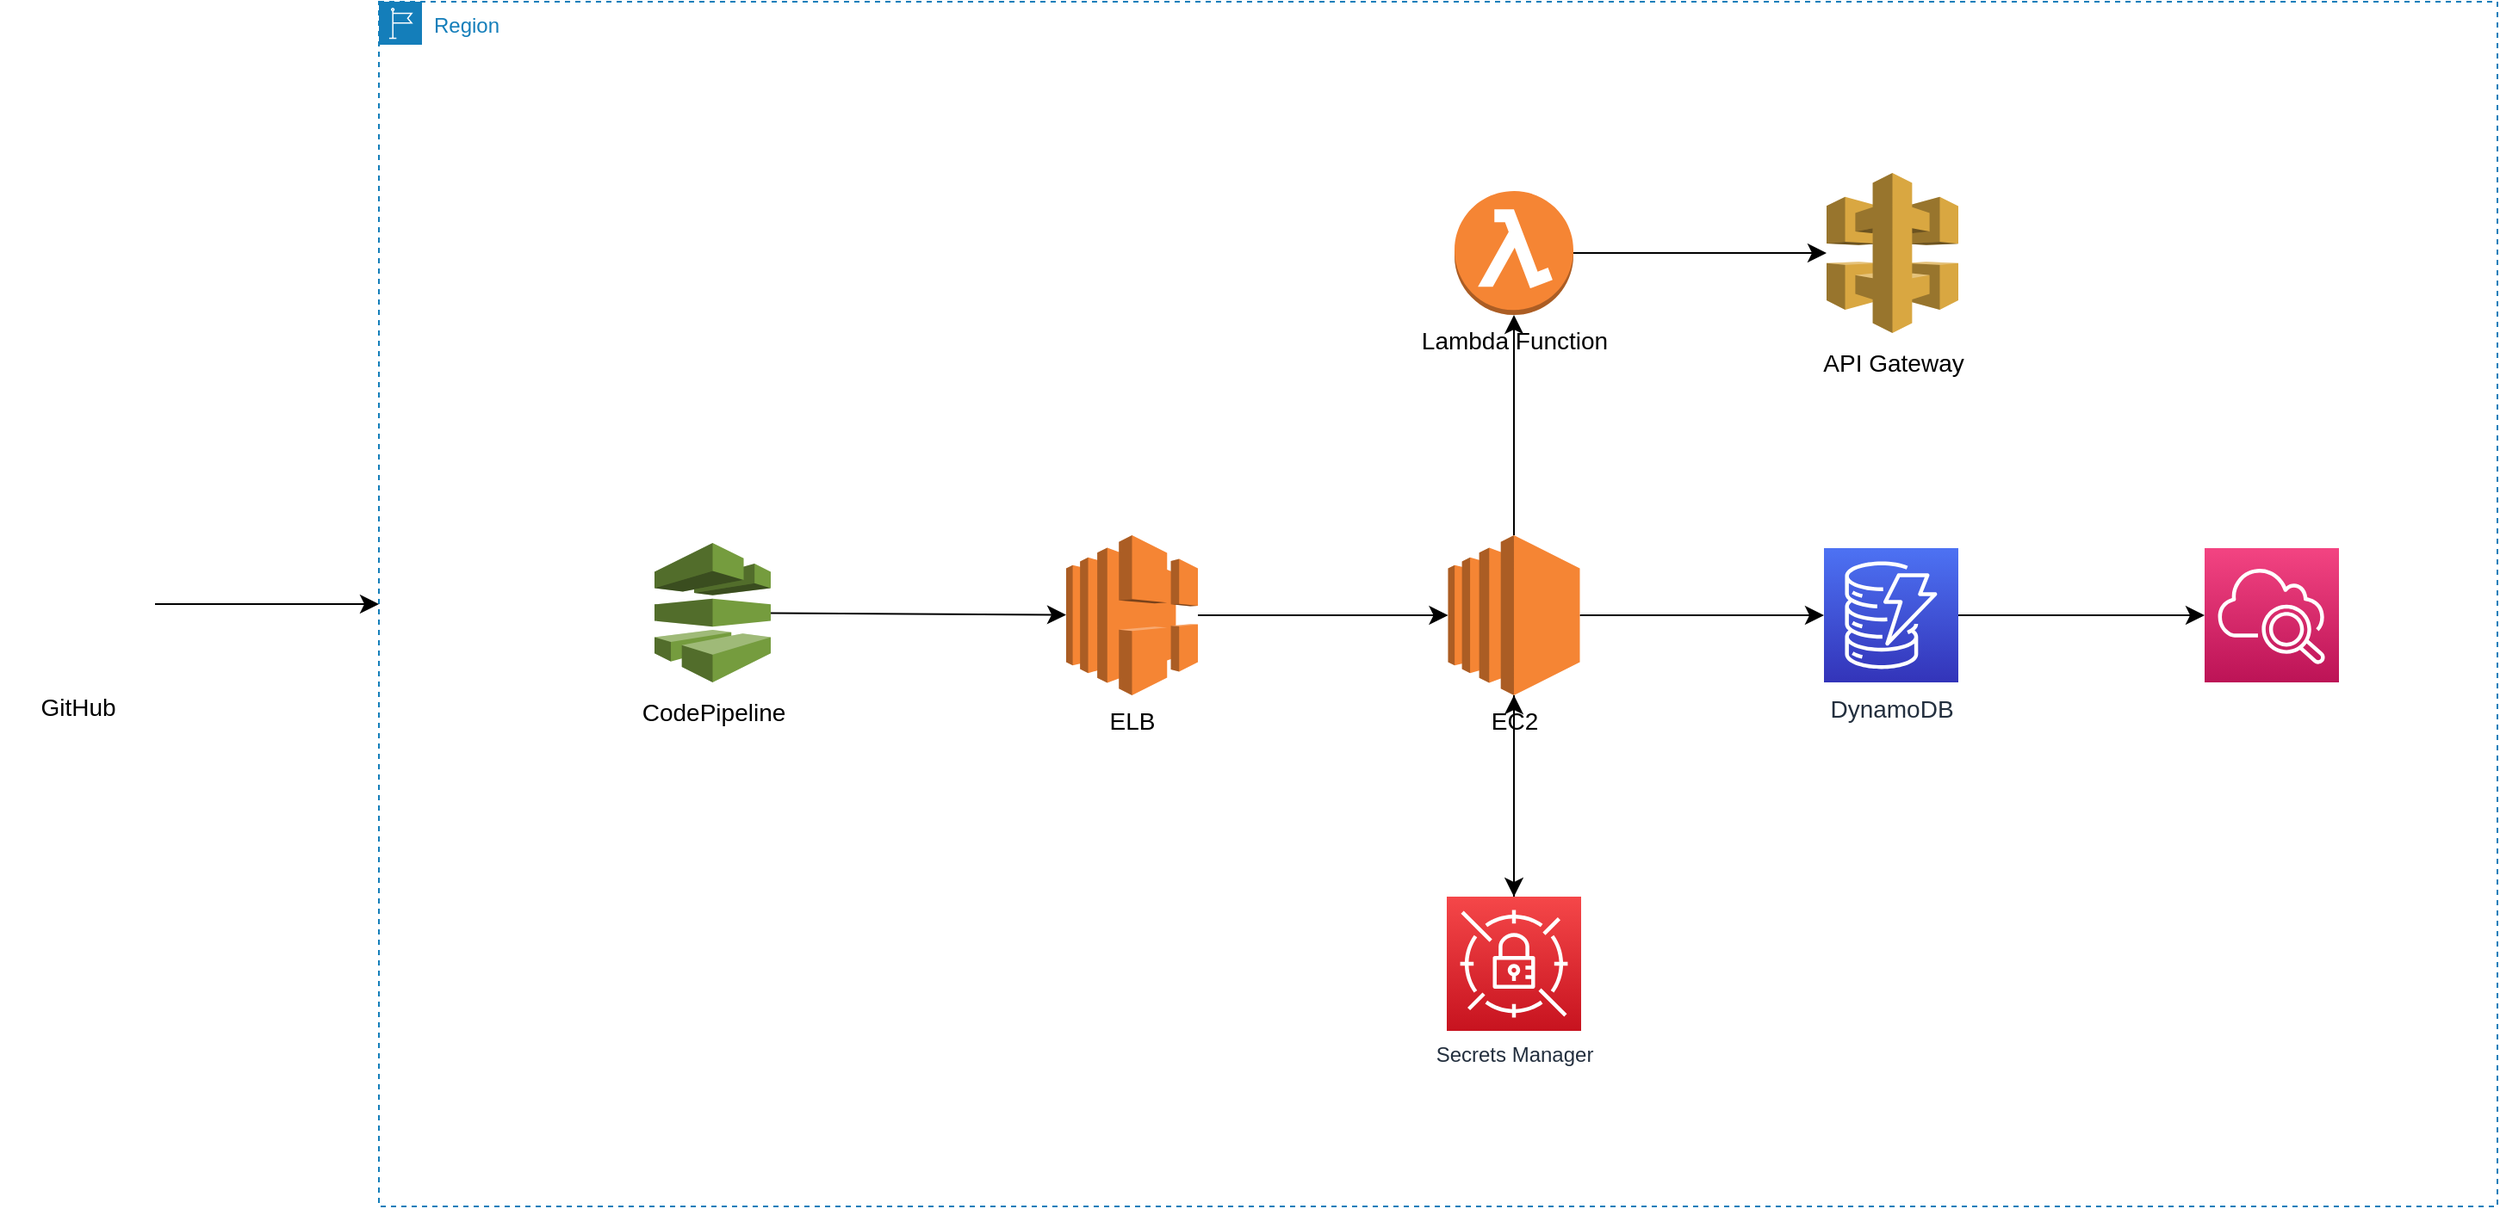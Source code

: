 <mxfile version="21.0.6" type="github">
  <diagram name="Page-1" id="pJ5dkr3fJvYHICoJxLEp">
    <mxGraphModel dx="1387" dy="1188" grid="1" gridSize="10" guides="1" tooltips="1" connect="1" arrows="1" fold="1" page="1" pageScale="1" pageWidth="850" pageHeight="1100" math="0" shadow="0">
      <root>
        <mxCell id="0" />
        <mxCell id="1" parent="0" />
        <mxCell id="liZ0aCMdzfr0tDYxdN_o-2" value="Region" style="points=[[0,0],[0.25,0],[0.5,0],[0.75,0],[1,0],[1,0.25],[1,0.5],[1,0.75],[1,1],[0.75,1],[0.5,1],[0.25,1],[0,1],[0,0.75],[0,0.5],[0,0.25]];outlineConnect=0;gradientColor=none;html=1;whiteSpace=wrap;fontSize=12;fontStyle=0;container=1;pointerEvents=0;collapsible=0;recursiveResize=0;shape=mxgraph.aws4.group;grIcon=mxgraph.aws4.group_region;strokeColor=#147EBA;fillColor=none;verticalAlign=top;align=left;spacingLeft=30;fontColor=#147EBA;dashed=1;" vertex="1" parent="1">
          <mxGeometry x="280" y="180" width="1230" height="700" as="geometry" />
        </mxCell>
        <mxCell id="liZ0aCMdzfr0tDYxdN_o-14" style="edgeStyle=none;curved=1;rounded=0;orthogonalLoop=1;jettySize=auto;html=1;fontSize=12;startSize=8;endSize=8;" edge="1" parent="liZ0aCMdzfr0tDYxdN_o-2" source="liZ0aCMdzfr0tDYxdN_o-3" target="liZ0aCMdzfr0tDYxdN_o-5">
          <mxGeometry relative="1" as="geometry" />
        </mxCell>
        <mxCell id="liZ0aCMdzfr0tDYxdN_o-25" style="edgeStyle=none;curved=1;rounded=0;orthogonalLoop=1;jettySize=auto;html=1;fontSize=12;startSize=8;endSize=8;" edge="1" parent="liZ0aCMdzfr0tDYxdN_o-2" source="liZ0aCMdzfr0tDYxdN_o-3" target="liZ0aCMdzfr0tDYxdN_o-24">
          <mxGeometry relative="1" as="geometry" />
        </mxCell>
        <mxCell id="liZ0aCMdzfr0tDYxdN_o-35" style="edgeStyle=none;curved=1;rounded=0;orthogonalLoop=1;jettySize=auto;html=1;fontSize=12;startSize=8;endSize=8;" edge="1" parent="liZ0aCMdzfr0tDYxdN_o-2" source="liZ0aCMdzfr0tDYxdN_o-3" target="liZ0aCMdzfr0tDYxdN_o-33">
          <mxGeometry relative="1" as="geometry" />
        </mxCell>
        <mxCell id="liZ0aCMdzfr0tDYxdN_o-3" value="&lt;font style=&quot;font-size: 14px;&quot;&gt;EC2&lt;/font&gt;" style="outlineConnect=0;dashed=0;verticalLabelPosition=bottom;verticalAlign=top;align=center;html=1;shape=mxgraph.aws3.ec2;fillColor=#F58534;gradientColor=none;" vertex="1" parent="liZ0aCMdzfr0tDYxdN_o-2">
          <mxGeometry x="620.75" y="310" width="76.5" height="93" as="geometry" />
        </mxCell>
        <mxCell id="liZ0aCMdzfr0tDYxdN_o-16" style="edgeStyle=none;curved=1;rounded=0;orthogonalLoop=1;jettySize=auto;html=1;fontSize=12;startSize=8;endSize=8;" edge="1" parent="liZ0aCMdzfr0tDYxdN_o-2" source="liZ0aCMdzfr0tDYxdN_o-6" target="liZ0aCMdzfr0tDYxdN_o-3">
          <mxGeometry relative="1" as="geometry" />
        </mxCell>
        <mxCell id="liZ0aCMdzfr0tDYxdN_o-6" value="&lt;font style=&quot;font-size: 14px;&quot;&gt;ELB&lt;/font&gt;" style="outlineConnect=0;dashed=0;verticalLabelPosition=bottom;verticalAlign=top;align=center;html=1;shape=mxgraph.aws3.elastic_load_balancing;fillColor=#F58534;gradientColor=none;" vertex="1" parent="liZ0aCMdzfr0tDYxdN_o-2">
          <mxGeometry x="399" y="310" width="76.5" height="93" as="geometry" />
        </mxCell>
        <mxCell id="liZ0aCMdzfr0tDYxdN_o-37" style="edgeStyle=none;curved=1;rounded=0;orthogonalLoop=1;jettySize=auto;html=1;entryX=0;entryY=0.5;entryDx=0;entryDy=0;entryPerimeter=0;fontSize=12;startSize=8;endSize=8;" edge="1" parent="liZ0aCMdzfr0tDYxdN_o-2" source="liZ0aCMdzfr0tDYxdN_o-5" target="liZ0aCMdzfr0tDYxdN_o-36">
          <mxGeometry relative="1" as="geometry" />
        </mxCell>
        <mxCell id="liZ0aCMdzfr0tDYxdN_o-5" value="&lt;font style=&quot;font-size: 14px;&quot;&gt;DynamoDB&lt;/font&gt;" style="sketch=0;points=[[0,0,0],[0.25,0,0],[0.5,0,0],[0.75,0,0],[1,0,0],[0,1,0],[0.25,1,0],[0.5,1,0],[0.75,1,0],[1,1,0],[0,0.25,0],[0,0.5,0],[0,0.75,0],[1,0.25,0],[1,0.5,0],[1,0.75,0]];outlineConnect=0;fontColor=#232F3E;gradientColor=#4D72F3;gradientDirection=north;fillColor=#3334B9;strokeColor=#ffffff;dashed=0;verticalLabelPosition=bottom;verticalAlign=top;align=center;html=1;fontSize=12;fontStyle=0;aspect=fixed;shape=mxgraph.aws4.resourceIcon;resIcon=mxgraph.aws4.dynamodb;" vertex="1" parent="liZ0aCMdzfr0tDYxdN_o-2">
          <mxGeometry x="839" y="317.5" width="78" height="78" as="geometry" />
        </mxCell>
        <mxCell id="liZ0aCMdzfr0tDYxdN_o-26" style="edgeStyle=none;curved=1;rounded=0;orthogonalLoop=1;jettySize=auto;html=1;fontSize=12;startSize=8;endSize=8;" edge="1" parent="liZ0aCMdzfr0tDYxdN_o-2" source="liZ0aCMdzfr0tDYxdN_o-23" target="liZ0aCMdzfr0tDYxdN_o-6">
          <mxGeometry relative="1" as="geometry" />
        </mxCell>
        <mxCell id="liZ0aCMdzfr0tDYxdN_o-23" value="&lt;font style=&quot;font-size: 14px;&quot;&gt;CodePipeline&lt;/font&gt;" style="outlineConnect=0;dashed=0;verticalLabelPosition=bottom;verticalAlign=top;align=center;html=1;shape=mxgraph.aws3.codepipeline;fillColor=#759C3E;gradientColor=none;fontSize=16;" vertex="1" parent="liZ0aCMdzfr0tDYxdN_o-2">
          <mxGeometry x="160" y="314.5" width="67.5" height="81" as="geometry" />
        </mxCell>
        <mxCell id="liZ0aCMdzfr0tDYxdN_o-28" style="edgeStyle=none;curved=1;rounded=0;orthogonalLoop=1;jettySize=auto;html=1;fontSize=12;startSize=8;endSize=8;" edge="1" parent="liZ0aCMdzfr0tDYxdN_o-2" source="liZ0aCMdzfr0tDYxdN_o-24" target="liZ0aCMdzfr0tDYxdN_o-27">
          <mxGeometry relative="1" as="geometry" />
        </mxCell>
        <mxCell id="liZ0aCMdzfr0tDYxdN_o-24" value="&lt;font style=&quot;font-size: 14px;&quot;&gt;Lambda Function&lt;/font&gt;" style="outlineConnect=0;dashed=0;verticalLabelPosition=bottom;verticalAlign=top;align=center;html=1;shape=mxgraph.aws3.lambda_function;fillColor=#F58534;gradientColor=none;" vertex="1" parent="liZ0aCMdzfr0tDYxdN_o-2">
          <mxGeometry x="624.5" y="110" width="69" height="72" as="geometry" />
        </mxCell>
        <mxCell id="liZ0aCMdzfr0tDYxdN_o-27" value="&lt;font style=&quot;font-size: 14px;&quot;&gt;API Gateway&lt;/font&gt;" style="outlineConnect=0;dashed=0;verticalLabelPosition=bottom;verticalAlign=top;align=center;html=1;shape=mxgraph.aws3.api_gateway;fillColor=#D9A741;gradientColor=none;fontSize=16;" vertex="1" parent="liZ0aCMdzfr0tDYxdN_o-2">
          <mxGeometry x="840.5" y="99.5" width="76.5" height="93" as="geometry" />
        </mxCell>
        <mxCell id="liZ0aCMdzfr0tDYxdN_o-34" style="edgeStyle=none;curved=1;rounded=0;orthogonalLoop=1;jettySize=auto;html=1;fontSize=12;startSize=8;endSize=8;" edge="1" parent="liZ0aCMdzfr0tDYxdN_o-2" source="liZ0aCMdzfr0tDYxdN_o-33" target="liZ0aCMdzfr0tDYxdN_o-3">
          <mxGeometry relative="1" as="geometry" />
        </mxCell>
        <mxCell id="liZ0aCMdzfr0tDYxdN_o-33" value="Secrets Manager" style="sketch=0;points=[[0,0,0],[0.25,0,0],[0.5,0,0],[0.75,0,0],[1,0,0],[0,1,0],[0.25,1,0],[0.5,1,0],[0.75,1,0],[1,1,0],[0,0.25,0],[0,0.5,0],[0,0.75,0],[1,0.25,0],[1,0.5,0],[1,0.75,0]];outlineConnect=0;fontColor=#232F3E;gradientColor=#F54749;gradientDirection=north;fillColor=#C7131F;strokeColor=#ffffff;dashed=0;verticalLabelPosition=bottom;verticalAlign=top;align=center;html=1;fontSize=12;fontStyle=0;aspect=fixed;shape=mxgraph.aws4.resourceIcon;resIcon=mxgraph.aws4.secrets_manager;" vertex="1" parent="liZ0aCMdzfr0tDYxdN_o-2">
          <mxGeometry x="620" y="520" width="78" height="78" as="geometry" />
        </mxCell>
        <mxCell id="liZ0aCMdzfr0tDYxdN_o-36" value="" style="sketch=0;points=[[0,0,0],[0.25,0,0],[0.5,0,0],[0.75,0,0],[1,0,0],[0,1,0],[0.25,1,0],[0.5,1,0],[0.75,1,0],[1,1,0],[0,0.25,0],[0,0.5,0],[0,0.75,0],[1,0.25,0],[1,0.5,0],[1,0.75,0]];points=[[0,0,0],[0.25,0,0],[0.5,0,0],[0.75,0,0],[1,0,0],[0,1,0],[0.25,1,0],[0.5,1,0],[0.75,1,0],[1,1,0],[0,0.25,0],[0,0.5,0],[0,0.75,0],[1,0.25,0],[1,0.5,0],[1,0.75,0]];outlineConnect=0;fontColor=#232F3E;gradientColor=#F34482;gradientDirection=north;fillColor=#BC1356;strokeColor=#ffffff;dashed=0;verticalLabelPosition=bottom;verticalAlign=top;align=center;html=1;fontSize=12;fontStyle=0;aspect=fixed;shape=mxgraph.aws4.resourceIcon;resIcon=mxgraph.aws4.cloudwatch_2;" vertex="1" parent="liZ0aCMdzfr0tDYxdN_o-2">
          <mxGeometry x="1060" y="317.5" width="78" height="78" as="geometry" />
        </mxCell>
        <mxCell id="liZ0aCMdzfr0tDYxdN_o-20" style="edgeStyle=none;curved=1;rounded=0;orthogonalLoop=1;jettySize=auto;html=1;entryX=0;entryY=0.5;entryDx=0;entryDy=0;fontSize=12;startSize=8;endSize=8;" edge="1" parent="1" source="liZ0aCMdzfr0tDYxdN_o-9" target="liZ0aCMdzfr0tDYxdN_o-2">
          <mxGeometry relative="1" as="geometry" />
        </mxCell>
        <mxCell id="liZ0aCMdzfr0tDYxdN_o-9" value="&lt;font style=&quot;font-size: 14px;&quot;&gt;GitHub&lt;/font&gt;" style="shape=image;html=1;verticalAlign=top;verticalLabelPosition=bottom;labelBackgroundColor=#ffffff;imageAspect=0;aspect=fixed;image=https://cdn4.iconfinder.com/data/icons/ionicons/512/icon-social-github-128.png" vertex="1" parent="1">
          <mxGeometry x="60" y="485" width="90" height="90" as="geometry" />
        </mxCell>
      </root>
    </mxGraphModel>
  </diagram>
</mxfile>
